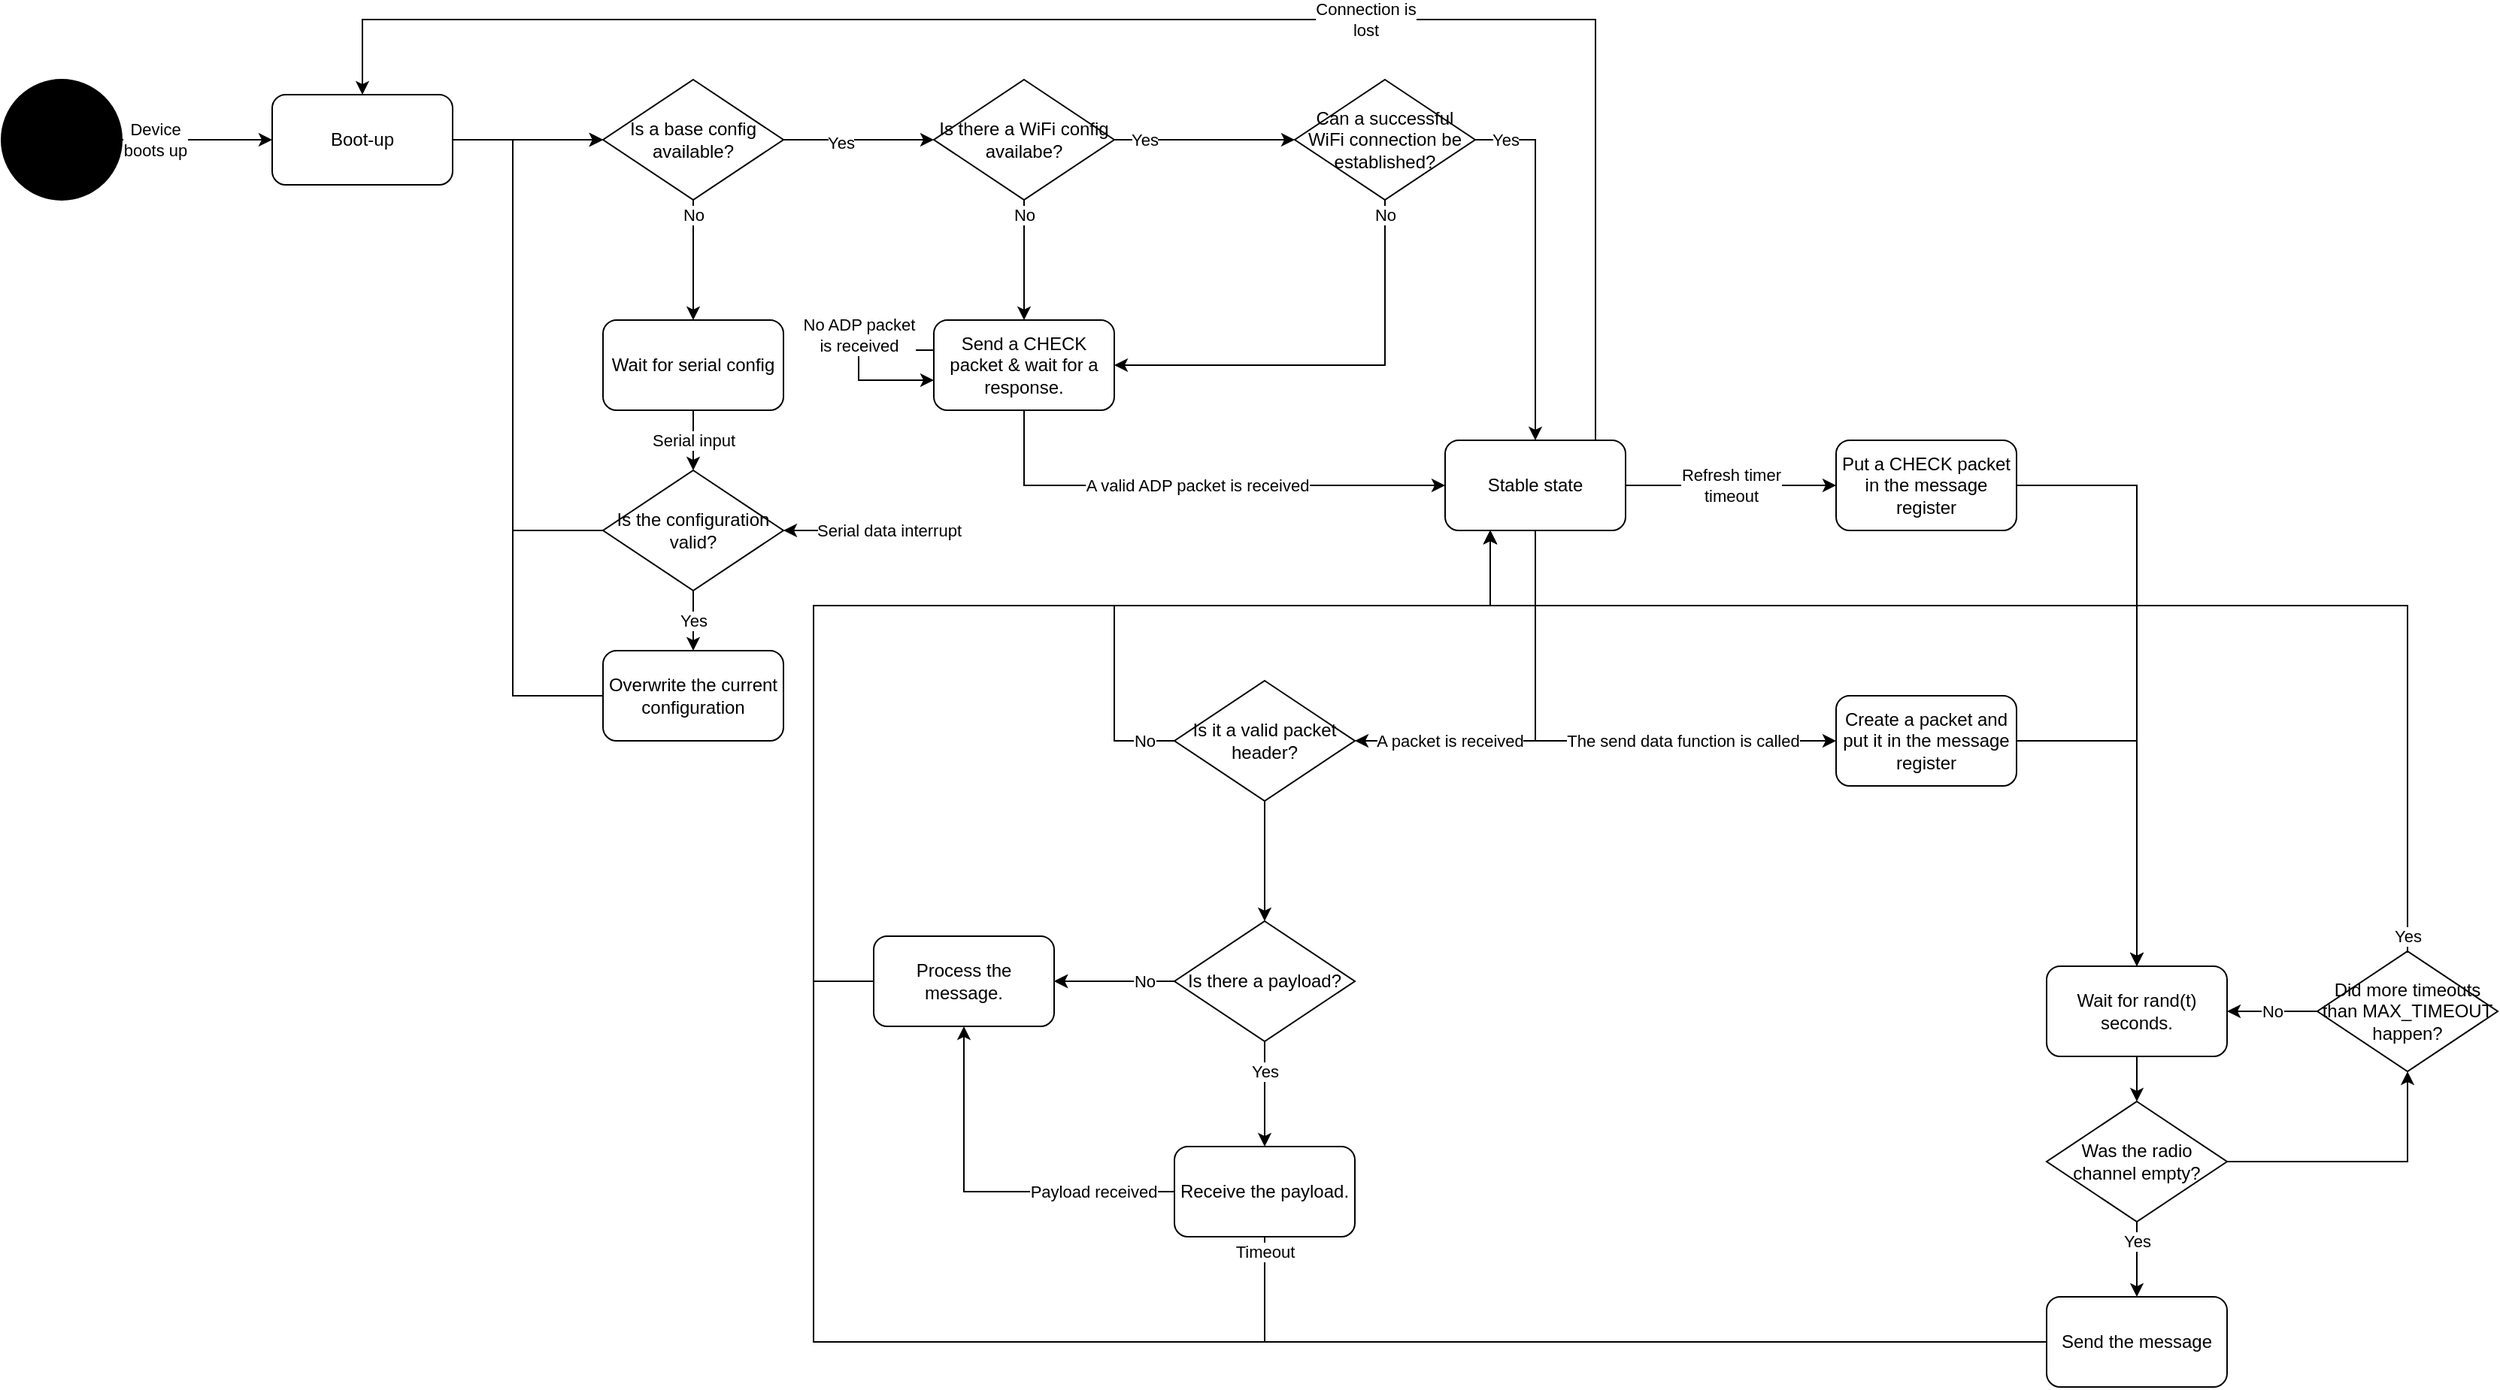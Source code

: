 <mxfile version="21.2.6" type="github">
  <diagram name="Page-1" id="ZGSY49kw95tKCY2YCKAE">
    <mxGraphModel dx="2284" dy="1861" grid="1" gridSize="10" guides="1" tooltips="1" connect="1" arrows="1" fold="1" page="1" pageScale="1" pageWidth="850" pageHeight="1100" math="0" shadow="0">
      <root>
        <mxCell id="0" />
        <mxCell id="1" parent="0" />
        <mxCell id="B7NbwlBbH3IzLWrK8qIm-76" value="&lt;div&gt;Device&lt;/div&gt;&lt;div&gt;boots up&lt;/div&gt;" style="edgeStyle=orthogonalEdgeStyle;rounded=0;orthogonalLoop=1;jettySize=auto;html=1;entryX=0;entryY=0.5;entryDx=0;entryDy=0;" parent="1" source="B7NbwlBbH3IzLWrK8qIm-2" target="3KKbgr-wzwbXL0__3wjs-1" edge="1">
          <mxGeometry x="-0.571" relative="1" as="geometry">
            <mxPoint as="offset" />
          </mxGeometry>
        </mxCell>
        <mxCell id="B7NbwlBbH3IzLWrK8qIm-2" value="" style="ellipse;whiteSpace=wrap;html=1;aspect=fixed;fillColor=#000000;" parent="1" vertex="1">
          <mxGeometry x="-380" y="40" width="80" height="80" as="geometry" />
        </mxCell>
        <mxCell id="B7NbwlBbH3IzLWrK8qIm-7" style="edgeStyle=orthogonalEdgeStyle;rounded=0;orthogonalLoop=1;jettySize=auto;html=1;" parent="1" source="B7NbwlBbH3IzLWrK8qIm-5" target="B7NbwlBbH3IzLWrK8qIm-6" edge="1">
          <mxGeometry relative="1" as="geometry" />
        </mxCell>
        <mxCell id="B7NbwlBbH3IzLWrK8qIm-8" value="&lt;div&gt;No&lt;/div&gt;" style="edgeLabel;html=1;align=center;verticalAlign=middle;resizable=0;points=[];" parent="B7NbwlBbH3IzLWrK8qIm-7" vertex="1" connectable="0">
          <mxGeometry x="-0.25" y="-2" relative="1" as="geometry">
            <mxPoint x="2" y="-20" as="offset" />
          </mxGeometry>
        </mxCell>
        <mxCell id="B7NbwlBbH3IzLWrK8qIm-10" value="&lt;div&gt;Yes&lt;/div&gt;" style="edgeStyle=orthogonalEdgeStyle;rounded=0;orthogonalLoop=1;jettySize=auto;html=1;" parent="1" source="B7NbwlBbH3IzLWrK8qIm-5" target="B7NbwlBbH3IzLWrK8qIm-12" edge="1">
          <mxGeometry x="-0.667" relative="1" as="geometry">
            <mxPoint x="480" y="80" as="targetPoint" />
            <mxPoint as="offset" />
          </mxGeometry>
        </mxCell>
        <mxCell id="B7NbwlBbH3IzLWrK8qIm-5" value="Is there a WiFi config availabe?" style="rhombus;whiteSpace=wrap;html=1;" parent="1" vertex="1">
          <mxGeometry x="240" y="40" width="120" height="80" as="geometry" />
        </mxCell>
        <mxCell id="B7NbwlBbH3IzLWrK8qIm-25" value="A valid ADP packet is received" style="edgeStyle=orthogonalEdgeStyle;rounded=0;orthogonalLoop=1;jettySize=auto;html=1;entryX=0;entryY=0.5;entryDx=0;entryDy=0;" parent="1" source="B7NbwlBbH3IzLWrK8qIm-6" target="B7NbwlBbH3IzLWrK8qIm-15" edge="1">
          <mxGeometry relative="1" as="geometry">
            <mxPoint x="300" y="320" as="targetPoint" />
            <Array as="points">
              <mxPoint x="300" y="310" />
            </Array>
          </mxGeometry>
        </mxCell>
        <mxCell id="B7NbwlBbH3IzLWrK8qIm-6" value="Send a CHECK packet &amp;amp; wait for a response." style="rounded=1;whiteSpace=wrap;html=1;" parent="1" vertex="1">
          <mxGeometry x="240" y="200" width="120" height="60" as="geometry" />
        </mxCell>
        <mxCell id="B7NbwlBbH3IzLWrK8qIm-13" style="edgeStyle=orthogonalEdgeStyle;rounded=0;orthogonalLoop=1;jettySize=auto;html=1;entryX=1;entryY=0.5;entryDx=0;entryDy=0;" parent="1" source="B7NbwlBbH3IzLWrK8qIm-12" target="B7NbwlBbH3IzLWrK8qIm-6" edge="1">
          <mxGeometry relative="1" as="geometry">
            <Array as="points">
              <mxPoint x="540" y="230" />
            </Array>
          </mxGeometry>
        </mxCell>
        <mxCell id="B7NbwlBbH3IzLWrK8qIm-14" value="&lt;div&gt;No&lt;/div&gt;" style="edgeLabel;html=1;align=center;verticalAlign=middle;resizable=0;points=[];" parent="B7NbwlBbH3IzLWrK8qIm-13" vertex="1" connectable="0">
          <mxGeometry x="-0.552" y="4" relative="1" as="geometry">
            <mxPoint x="-4" y="-55" as="offset" />
          </mxGeometry>
        </mxCell>
        <mxCell id="B7NbwlBbH3IzLWrK8qIm-17" style="edgeStyle=orthogonalEdgeStyle;rounded=0;orthogonalLoop=1;jettySize=auto;html=1;" parent="1" source="B7NbwlBbH3IzLWrK8qIm-12" target="B7NbwlBbH3IzLWrK8qIm-15" edge="1">
          <mxGeometry relative="1" as="geometry">
            <Array as="points">
              <mxPoint x="640" y="80" />
            </Array>
          </mxGeometry>
        </mxCell>
        <mxCell id="B7NbwlBbH3IzLWrK8qIm-18" value="Yes" style="edgeLabel;html=1;align=center;verticalAlign=middle;resizable=0;points=[];" parent="B7NbwlBbH3IzLWrK8qIm-17" vertex="1" connectable="0">
          <mxGeometry x="-0.57" relative="1" as="geometry">
            <mxPoint x="-20" y="-12" as="offset" />
          </mxGeometry>
        </mxCell>
        <mxCell id="B7NbwlBbH3IzLWrK8qIm-12" value="Can a successful WiFi connection be established?" style="rhombus;whiteSpace=wrap;html=1;" parent="1" vertex="1">
          <mxGeometry x="480" y="40" width="120" height="80" as="geometry" />
        </mxCell>
        <mxCell id="B7NbwlBbH3IzLWrK8qIm-30" value="&lt;div&gt;Refresh timer&lt;/div&gt;&lt;div&gt;timeout&lt;br&gt;&lt;/div&gt;" style="edgeStyle=orthogonalEdgeStyle;rounded=0;orthogonalLoop=1;jettySize=auto;html=1;" parent="1" source="B7NbwlBbH3IzLWrK8qIm-15" target="B7NbwlBbH3IzLWrK8qIm-29" edge="1">
          <mxGeometry relative="1" as="geometry" />
        </mxCell>
        <mxCell id="B7NbwlBbH3IzLWrK8qIm-32" style="edgeStyle=orthogonalEdgeStyle;rounded=0;orthogonalLoop=1;jettySize=auto;html=1;entryX=0;entryY=0.5;entryDx=0;entryDy=0;" parent="1" source="B7NbwlBbH3IzLWrK8qIm-15" target="B7NbwlBbH3IzLWrK8qIm-31" edge="1">
          <mxGeometry relative="1" as="geometry">
            <Array as="points">
              <mxPoint x="640" y="480" />
            </Array>
          </mxGeometry>
        </mxCell>
        <mxCell id="B7NbwlBbH3IzLWrK8qIm-33" value="The send data function is called" style="edgeLabel;html=1;align=center;verticalAlign=middle;resizable=0;points=[];" parent="B7NbwlBbH3IzLWrK8qIm-32" vertex="1" connectable="0">
          <mxGeometry x="0.473" y="-1" relative="1" as="geometry">
            <mxPoint x="-13" y="-1" as="offset" />
          </mxGeometry>
        </mxCell>
        <mxCell id="B7NbwlBbH3IzLWrK8qIm-35" style="edgeStyle=orthogonalEdgeStyle;rounded=0;orthogonalLoop=1;jettySize=auto;html=1;entryX=1;entryY=0.5;entryDx=0;entryDy=0;" parent="1" source="B7NbwlBbH3IzLWrK8qIm-15" target="B7NbwlBbH3IzLWrK8qIm-37" edge="1">
          <mxGeometry relative="1" as="geometry">
            <mxPoint x="520" y="470" as="targetPoint" />
            <Array as="points">
              <mxPoint x="640" y="480" />
            </Array>
          </mxGeometry>
        </mxCell>
        <mxCell id="B7NbwlBbH3IzLWrK8qIm-36" value="A packet is received" style="edgeLabel;html=1;align=center;verticalAlign=middle;resizable=0;points=[];" parent="B7NbwlBbH3IzLWrK8qIm-35" vertex="1" connectable="0">
          <mxGeometry x="0.44" y="3" relative="1" as="geometry">
            <mxPoint x="-10" y="-3" as="offset" />
          </mxGeometry>
        </mxCell>
        <mxCell id="3KKbgr-wzwbXL0__3wjs-3" style="edgeStyle=orthogonalEdgeStyle;rounded=0;orthogonalLoop=1;jettySize=auto;html=1;entryX=0.5;entryY=0;entryDx=0;entryDy=0;" edge="1" parent="1" source="B7NbwlBbH3IzLWrK8qIm-15" target="3KKbgr-wzwbXL0__3wjs-1">
          <mxGeometry relative="1" as="geometry">
            <Array as="points">
              <mxPoint x="680" />
              <mxPoint x="-140" />
            </Array>
          </mxGeometry>
        </mxCell>
        <mxCell id="3KKbgr-wzwbXL0__3wjs-4" value="&lt;div&gt;Connection is&lt;/div&gt;&lt;div&gt;lost&lt;br&gt;&lt;/div&gt;" style="edgeLabel;html=1;align=center;verticalAlign=middle;resizable=0;points=[];" vertex="1" connectable="0" parent="3KKbgr-wzwbXL0__3wjs-3">
          <mxGeometry x="-0.247" relative="1" as="geometry">
            <mxPoint as="offset" />
          </mxGeometry>
        </mxCell>
        <mxCell id="B7NbwlBbH3IzLWrK8qIm-15" value="Stable state" style="rounded=1;whiteSpace=wrap;html=1;" parent="1" vertex="1">
          <mxGeometry x="580" y="280" width="120" height="60" as="geometry" />
        </mxCell>
        <mxCell id="B7NbwlBbH3IzLWrK8qIm-20" style="edgeStyle=orthogonalEdgeStyle;rounded=0;orthogonalLoop=1;jettySize=auto;html=1;" parent="1" source="B7NbwlBbH3IzLWrK8qIm-19" target="B7NbwlBbH3IzLWrK8qIm-5" edge="1">
          <mxGeometry relative="1" as="geometry" />
        </mxCell>
        <mxCell id="B7NbwlBbH3IzLWrK8qIm-21" value="Yes" style="edgeLabel;html=1;align=center;verticalAlign=middle;resizable=0;points=[];" parent="B7NbwlBbH3IzLWrK8qIm-20" vertex="1" connectable="0">
          <mxGeometry x="-0.24" y="-2" relative="1" as="geometry">
            <mxPoint as="offset" />
          </mxGeometry>
        </mxCell>
        <mxCell id="B7NbwlBbH3IzLWrK8qIm-23" value="No" style="edgeStyle=orthogonalEdgeStyle;rounded=0;orthogonalLoop=1;jettySize=auto;html=1;" parent="1" source="B7NbwlBbH3IzLWrK8qIm-19" target="B7NbwlBbH3IzLWrK8qIm-22" edge="1">
          <mxGeometry x="-0.75" relative="1" as="geometry">
            <Array as="points">
              <mxPoint x="80" y="130" />
              <mxPoint x="80" y="130" />
            </Array>
            <mxPoint as="offset" />
          </mxGeometry>
        </mxCell>
        <mxCell id="B7NbwlBbH3IzLWrK8qIm-19" value="Is a base config available?" style="rhombus;whiteSpace=wrap;html=1;" parent="1" vertex="1">
          <mxGeometry x="20" y="40" width="120" height="80" as="geometry" />
        </mxCell>
        <mxCell id="B7NbwlBbH3IzLWrK8qIm-70" value="Serial input" style="edgeStyle=orthogonalEdgeStyle;rounded=0;orthogonalLoop=1;jettySize=auto;html=1;entryX=0.5;entryY=0;entryDx=0;entryDy=0;" parent="1" source="B7NbwlBbH3IzLWrK8qIm-22" target="B7NbwlBbH3IzLWrK8qIm-71" edge="1">
          <mxGeometry relative="1" as="geometry">
            <mxPoint x="80" y="310" as="targetPoint" />
          </mxGeometry>
        </mxCell>
        <mxCell id="B7NbwlBbH3IzLWrK8qIm-22" value="Wait for serial config" style="rounded=1;whiteSpace=wrap;html=1;" parent="1" vertex="1">
          <mxGeometry x="20" y="200" width="120" height="60" as="geometry" />
        </mxCell>
        <mxCell id="B7NbwlBbH3IzLWrK8qIm-28" value="&lt;div&gt;No ADP packet&lt;/div&gt;&lt;div&gt;is received&lt;br&gt;&lt;/div&gt;" style="edgeStyle=orthogonalEdgeStyle;rounded=0;orthogonalLoop=1;jettySize=auto;html=1;" parent="1" source="B7NbwlBbH3IzLWrK8qIm-6" target="B7NbwlBbH3IzLWrK8qIm-6" edge="1">
          <mxGeometry x="-0.167" y="-10" relative="1" as="geometry">
            <Array as="points">
              <mxPoint x="190" y="240" />
            </Array>
            <mxPoint x="10" y="-10" as="offset" />
          </mxGeometry>
        </mxCell>
        <mxCell id="B7NbwlBbH3IzLWrK8qIm-57" style="edgeStyle=orthogonalEdgeStyle;rounded=0;orthogonalLoop=1;jettySize=auto;html=1;" parent="1" source="B7NbwlBbH3IzLWrK8qIm-29" target="B7NbwlBbH3IzLWrK8qIm-56" edge="1">
          <mxGeometry relative="1" as="geometry" />
        </mxCell>
        <mxCell id="B7NbwlBbH3IzLWrK8qIm-29" value="Put a CHECK packet in the message register" style="rounded=1;whiteSpace=wrap;html=1;" parent="1" vertex="1">
          <mxGeometry x="840" y="280" width="120" height="60" as="geometry" />
        </mxCell>
        <mxCell id="B7NbwlBbH3IzLWrK8qIm-58" style="edgeStyle=orthogonalEdgeStyle;rounded=0;orthogonalLoop=1;jettySize=auto;html=1;" parent="1" source="B7NbwlBbH3IzLWrK8qIm-31" target="B7NbwlBbH3IzLWrK8qIm-56" edge="1">
          <mxGeometry relative="1" as="geometry" />
        </mxCell>
        <mxCell id="B7NbwlBbH3IzLWrK8qIm-31" value="Create a packet and put it in the message register" style="rounded=1;whiteSpace=wrap;html=1;" parent="1" vertex="1">
          <mxGeometry x="840" y="450" width="120" height="60" as="geometry" />
        </mxCell>
        <mxCell id="B7NbwlBbH3IzLWrK8qIm-40" style="edgeStyle=orthogonalEdgeStyle;rounded=0;orthogonalLoop=1;jettySize=auto;html=1;" parent="1" source="B7NbwlBbH3IzLWrK8qIm-37" target="B7NbwlBbH3IzLWrK8qIm-15" edge="1">
          <mxGeometry relative="1" as="geometry">
            <mxPoint x="360" y="400" as="targetPoint" />
            <Array as="points">
              <mxPoint x="360" y="480" />
              <mxPoint x="360" y="390" />
              <mxPoint x="610" y="390" />
            </Array>
          </mxGeometry>
        </mxCell>
        <mxCell id="B7NbwlBbH3IzLWrK8qIm-42" value="&lt;div&gt;No&lt;/div&gt;" style="edgeLabel;html=1;align=center;verticalAlign=middle;resizable=0;points=[];" parent="B7NbwlBbH3IzLWrK8qIm-40" vertex="1" connectable="0">
          <mxGeometry x="-0.795" y="1" relative="1" as="geometry">
            <mxPoint x="21" y="4" as="offset" />
          </mxGeometry>
        </mxCell>
        <mxCell id="B7NbwlBbH3IzLWrK8qIm-44" style="edgeStyle=orthogonalEdgeStyle;rounded=0;orthogonalLoop=1;jettySize=auto;html=1;" parent="1" source="B7NbwlBbH3IzLWrK8qIm-37" target="B7NbwlBbH3IzLWrK8qIm-43" edge="1">
          <mxGeometry relative="1" as="geometry" />
        </mxCell>
        <mxCell id="B7NbwlBbH3IzLWrK8qIm-37" value="Is it a valid packet header?" style="rhombus;whiteSpace=wrap;html=1;" parent="1" vertex="1">
          <mxGeometry x="400" y="440" width="120" height="80" as="geometry" />
        </mxCell>
        <mxCell id="B7NbwlBbH3IzLWrK8qIm-46" style="edgeStyle=orthogonalEdgeStyle;rounded=0;orthogonalLoop=1;jettySize=auto;html=1;" parent="1" source="B7NbwlBbH3IzLWrK8qIm-43" target="B7NbwlBbH3IzLWrK8qIm-45" edge="1">
          <mxGeometry relative="1" as="geometry" />
        </mxCell>
        <mxCell id="B7NbwlBbH3IzLWrK8qIm-48" value="No" style="edgeStyle=orthogonalEdgeStyle;rounded=0;orthogonalLoop=1;jettySize=auto;html=1;" parent="1" source="B7NbwlBbH3IzLWrK8qIm-43" target="B7NbwlBbH3IzLWrK8qIm-45" edge="1">
          <mxGeometry x="-0.5" relative="1" as="geometry">
            <mxPoint as="offset" />
          </mxGeometry>
        </mxCell>
        <mxCell id="B7NbwlBbH3IzLWrK8qIm-50" value="Yes" style="edgeStyle=orthogonalEdgeStyle;rounded=0;orthogonalLoop=1;jettySize=auto;html=1;" parent="1" source="B7NbwlBbH3IzLWrK8qIm-43" target="B7NbwlBbH3IzLWrK8qIm-49" edge="1">
          <mxGeometry x="-0.429" relative="1" as="geometry">
            <mxPoint as="offset" />
          </mxGeometry>
        </mxCell>
        <mxCell id="B7NbwlBbH3IzLWrK8qIm-43" value="Is there a payload?" style="rhombus;whiteSpace=wrap;html=1;" parent="1" vertex="1">
          <mxGeometry x="400" y="600" width="120" height="80" as="geometry" />
        </mxCell>
        <mxCell id="B7NbwlBbH3IzLWrK8qIm-47" style="edgeStyle=orthogonalEdgeStyle;rounded=0;orthogonalLoop=1;jettySize=auto;html=1;" parent="1" source="B7NbwlBbH3IzLWrK8qIm-45" target="B7NbwlBbH3IzLWrK8qIm-15" edge="1">
          <mxGeometry relative="1" as="geometry">
            <mxPoint x="70" y="400" as="targetPoint" />
            <Array as="points">
              <mxPoint x="160" y="640" />
              <mxPoint x="160" y="390" />
              <mxPoint x="610" y="390" />
            </Array>
          </mxGeometry>
        </mxCell>
        <mxCell id="B7NbwlBbH3IzLWrK8qIm-45" value="Process the message." style="rounded=1;whiteSpace=wrap;html=1;" parent="1" vertex="1">
          <mxGeometry x="200" y="610" width="120" height="60" as="geometry" />
        </mxCell>
        <mxCell id="B7NbwlBbH3IzLWrK8qIm-51" style="edgeStyle=orthogonalEdgeStyle;rounded=0;orthogonalLoop=1;jettySize=auto;html=1;entryX=0.5;entryY=1;entryDx=0;entryDy=0;" parent="1" source="B7NbwlBbH3IzLWrK8qIm-49" target="B7NbwlBbH3IzLWrK8qIm-45" edge="1">
          <mxGeometry relative="1" as="geometry" />
        </mxCell>
        <mxCell id="B7NbwlBbH3IzLWrK8qIm-52" value="Payload received" style="edgeLabel;html=1;align=center;verticalAlign=middle;resizable=0;points=[];" parent="B7NbwlBbH3IzLWrK8qIm-51" vertex="1" connectable="0">
          <mxGeometry x="-0.568" relative="1" as="geometry">
            <mxPoint as="offset" />
          </mxGeometry>
        </mxCell>
        <mxCell id="B7NbwlBbH3IzLWrK8qIm-54" value="Timeout" style="edgeStyle=orthogonalEdgeStyle;rounded=0;orthogonalLoop=1;jettySize=auto;html=1;" parent="1" source="B7NbwlBbH3IzLWrK8qIm-49" target="B7NbwlBbH3IzLWrK8qIm-15" edge="1">
          <mxGeometry x="-0.985" relative="1" as="geometry">
            <Array as="points">
              <mxPoint x="460" y="880" />
              <mxPoint x="160" y="880" />
              <mxPoint x="160" y="390" />
              <mxPoint x="610" y="390" />
            </Array>
            <mxPoint as="offset" />
          </mxGeometry>
        </mxCell>
        <mxCell id="B7NbwlBbH3IzLWrK8qIm-49" value="Receive the payload." style="rounded=1;whiteSpace=wrap;html=1;" parent="1" vertex="1">
          <mxGeometry x="400" y="750" width="120" height="60" as="geometry" />
        </mxCell>
        <mxCell id="B7NbwlBbH3IzLWrK8qIm-60" style="edgeStyle=orthogonalEdgeStyle;rounded=0;orthogonalLoop=1;jettySize=auto;html=1;" parent="1" source="B7NbwlBbH3IzLWrK8qIm-56" target="B7NbwlBbH3IzLWrK8qIm-59" edge="1">
          <mxGeometry relative="1" as="geometry" />
        </mxCell>
        <mxCell id="B7NbwlBbH3IzLWrK8qIm-56" value="Wait for rand(t) seconds." style="rounded=1;whiteSpace=wrap;html=1;" parent="1" vertex="1">
          <mxGeometry x="980" y="630" width="120" height="60" as="geometry" />
        </mxCell>
        <mxCell id="B7NbwlBbH3IzLWrK8qIm-62" value="&lt;div&gt;Yes&lt;/div&gt;" style="edgeStyle=orthogonalEdgeStyle;rounded=0;orthogonalLoop=1;jettySize=auto;html=1;" parent="1" source="B7NbwlBbH3IzLWrK8qIm-59" target="B7NbwlBbH3IzLWrK8qIm-61" edge="1">
          <mxGeometry x="-0.5" relative="1" as="geometry">
            <Array as="points">
              <mxPoint x="1040" y="820" />
              <mxPoint x="1040" y="820" />
            </Array>
            <mxPoint as="offset" />
          </mxGeometry>
        </mxCell>
        <mxCell id="B7NbwlBbH3IzLWrK8qIm-65" style="edgeStyle=orthogonalEdgeStyle;rounded=0;orthogonalLoop=1;jettySize=auto;html=1;entryX=0.5;entryY=1;entryDx=0;entryDy=0;" parent="1" source="B7NbwlBbH3IzLWrK8qIm-59" target="B7NbwlBbH3IzLWrK8qIm-64" edge="1">
          <mxGeometry relative="1" as="geometry" />
        </mxCell>
        <mxCell id="B7NbwlBbH3IzLWrK8qIm-59" value="Was the radio channel empty?" style="rhombus;whiteSpace=wrap;html=1;" parent="1" vertex="1">
          <mxGeometry x="980" y="720" width="120" height="80" as="geometry" />
        </mxCell>
        <mxCell id="B7NbwlBbH3IzLWrK8qIm-63" style="edgeStyle=orthogonalEdgeStyle;rounded=0;orthogonalLoop=1;jettySize=auto;html=1;" parent="1" source="B7NbwlBbH3IzLWrK8qIm-61" target="B7NbwlBbH3IzLWrK8qIm-15" edge="1">
          <mxGeometry relative="1" as="geometry">
            <Array as="points">
              <mxPoint x="160" y="880" />
              <mxPoint x="160" y="390" />
              <mxPoint x="610" y="390" />
            </Array>
          </mxGeometry>
        </mxCell>
        <mxCell id="B7NbwlBbH3IzLWrK8qIm-61" value="Send the message" style="rounded=1;whiteSpace=wrap;html=1;" parent="1" vertex="1">
          <mxGeometry x="980" y="850" width="120" height="60" as="geometry" />
        </mxCell>
        <mxCell id="B7NbwlBbH3IzLWrK8qIm-66" value="&lt;div&gt;No&lt;/div&gt;" style="edgeStyle=orthogonalEdgeStyle;rounded=0;orthogonalLoop=1;jettySize=auto;html=1;" parent="1" source="B7NbwlBbH3IzLWrK8qIm-64" target="B7NbwlBbH3IzLWrK8qIm-56" edge="1">
          <mxGeometry relative="1" as="geometry" />
        </mxCell>
        <mxCell id="B7NbwlBbH3IzLWrK8qIm-67" style="edgeStyle=orthogonalEdgeStyle;rounded=0;orthogonalLoop=1;jettySize=auto;html=1;" parent="1" source="B7NbwlBbH3IzLWrK8qIm-64" target="B7NbwlBbH3IzLWrK8qIm-15" edge="1">
          <mxGeometry relative="1" as="geometry">
            <Array as="points">
              <mxPoint x="1220" y="390" />
              <mxPoint x="610" y="390" />
            </Array>
          </mxGeometry>
        </mxCell>
        <mxCell id="B7NbwlBbH3IzLWrK8qIm-68" value="Yes" style="edgeLabel;html=1;align=center;verticalAlign=middle;resizable=0;points=[];" parent="B7NbwlBbH3IzLWrK8qIm-67" vertex="1" connectable="0">
          <mxGeometry x="-0.888" y="1" relative="1" as="geometry">
            <mxPoint x="1" y="40" as="offset" />
          </mxGeometry>
        </mxCell>
        <mxCell id="B7NbwlBbH3IzLWrK8qIm-64" value="Did more timeouts than MAX_TIMEOUT happen?" style="rhombus;whiteSpace=wrap;html=1;" parent="1" vertex="1">
          <mxGeometry x="1160" y="620" width="120" height="80" as="geometry" />
        </mxCell>
        <mxCell id="B7NbwlBbH3IzLWrK8qIm-73" value="Yes" style="edgeStyle=orthogonalEdgeStyle;rounded=0;orthogonalLoop=1;jettySize=auto;html=1;" parent="1" source="B7NbwlBbH3IzLWrK8qIm-71" target="B7NbwlBbH3IzLWrK8qIm-72" edge="1">
          <mxGeometry relative="1" as="geometry" />
        </mxCell>
        <mxCell id="B7NbwlBbH3IzLWrK8qIm-74" style="edgeStyle=orthogonalEdgeStyle;rounded=0;orthogonalLoop=1;jettySize=auto;html=1;entryX=0;entryY=0.5;entryDx=0;entryDy=0;" parent="1" source="B7NbwlBbH3IzLWrK8qIm-71" target="B7NbwlBbH3IzLWrK8qIm-19" edge="1">
          <mxGeometry relative="1" as="geometry">
            <Array as="points">
              <mxPoint x="-40" y="340" />
              <mxPoint x="-40" y="80" />
            </Array>
          </mxGeometry>
        </mxCell>
        <mxCell id="B7NbwlBbH3IzLWrK8qIm-71" value="Is the configuration valid?" style="rhombus;whiteSpace=wrap;html=1;" parent="1" vertex="1">
          <mxGeometry x="20" y="300" width="120" height="80" as="geometry" />
        </mxCell>
        <mxCell id="B7NbwlBbH3IzLWrK8qIm-75" style="edgeStyle=orthogonalEdgeStyle;rounded=0;orthogonalLoop=1;jettySize=auto;html=1;" parent="1" source="B7NbwlBbH3IzLWrK8qIm-72" target="B7NbwlBbH3IzLWrK8qIm-19" edge="1">
          <mxGeometry relative="1" as="geometry">
            <Array as="points">
              <mxPoint x="-40" y="450" />
              <mxPoint x="-40" y="80" />
            </Array>
          </mxGeometry>
        </mxCell>
        <mxCell id="B7NbwlBbH3IzLWrK8qIm-72" value="Overwrite the current configuration" style="rounded=1;whiteSpace=wrap;html=1;" parent="1" vertex="1">
          <mxGeometry x="20" y="420" width="120" height="60" as="geometry" />
        </mxCell>
        <mxCell id="B7NbwlBbH3IzLWrK8qIm-77" value="Serial data interrupt" style="endArrow=classic;html=1;rounded=0;entryX=1;entryY=0.5;entryDx=0;entryDy=0;" parent="1" target="B7NbwlBbH3IzLWrK8qIm-71" edge="1">
          <mxGeometry x="-0.556" width="50" height="50" relative="1" as="geometry">
            <mxPoint x="230" y="340" as="sourcePoint" />
            <mxPoint x="350" y="270" as="targetPoint" />
            <mxPoint as="offset" />
          </mxGeometry>
        </mxCell>
        <mxCell id="3KKbgr-wzwbXL0__3wjs-2" style="edgeStyle=orthogonalEdgeStyle;rounded=0;orthogonalLoop=1;jettySize=auto;html=1;entryX=0;entryY=0.5;entryDx=0;entryDy=0;" edge="1" parent="1" source="3KKbgr-wzwbXL0__3wjs-1" target="B7NbwlBbH3IzLWrK8qIm-19">
          <mxGeometry relative="1" as="geometry" />
        </mxCell>
        <mxCell id="3KKbgr-wzwbXL0__3wjs-1" value="Boot-up" style="rounded=1;whiteSpace=wrap;html=1;" vertex="1" parent="1">
          <mxGeometry x="-200" y="50" width="120" height="60" as="geometry" />
        </mxCell>
      </root>
    </mxGraphModel>
  </diagram>
</mxfile>
